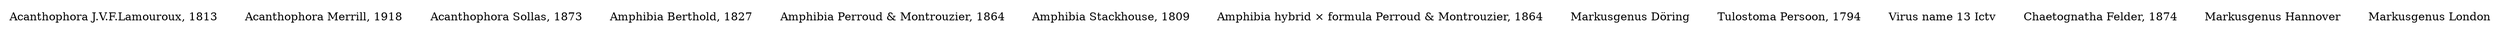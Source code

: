 digraph G {
  node [shape=plaintext]

  n3  [label="Acanthophora J.V.F.Lamouroux, 1813"]
  n5  [label="Acanthophora Merrill, 1918"]
  n6  [label="Acanthophora Sollas, 1873"]
  n9  [label="Amphibia Berthold, 1827"]
  n11  [label="Amphibia Perroud & Montrouzier, 1864"]
  n10  [label="Amphibia Stackhouse, 1809"]
  n12  [label="Amphibia hybrid × formula Perroud & Montrouzier, 1864"]
  n14  [label="Markusgenus Döring"]
  n7  [label="Tulostoma Persoon, 1794"]
  n13  [label="Virus name 13 Ictv"]
  n17  [label="Chaetognatha Felder, 1874"]
  n15  [label="Markusgenus Hannover"]
  n16  [label="Markusgenus London"]
}
